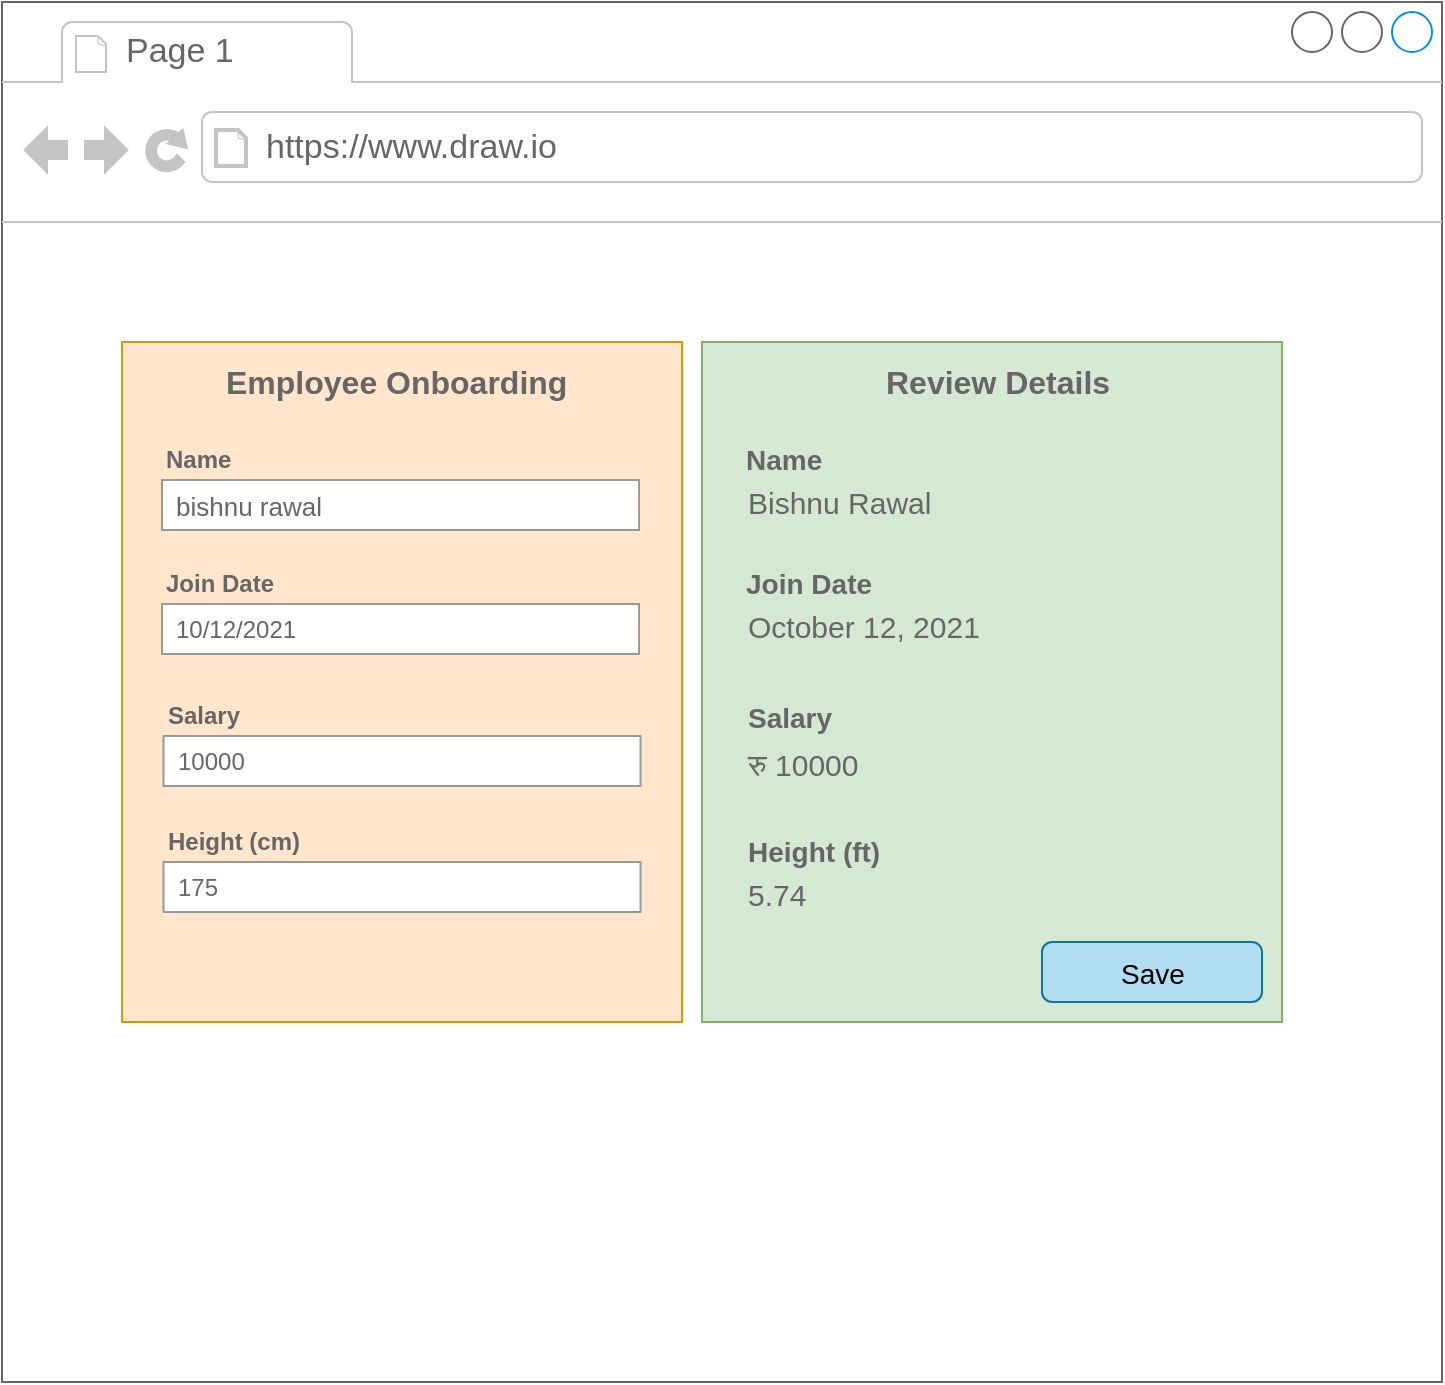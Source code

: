 <mxfile version="21.6.5" type="github" pages="2">
  <diagram id="QfRjNa3fz2MPJ_dg_Rw2" name="pipes">
    <mxGraphModel dx="1050" dy="602" grid="1" gridSize="10" guides="1" tooltips="1" connect="1" arrows="1" fold="1" page="1" pageScale="1" pageWidth="850" pageHeight="1100" math="0" shadow="0">
      <root>
        <mxCell id="0" />
        <mxCell id="1" parent="0" />
        <mxCell id="ANCBs0r0Tn-Sa9Ewb1qD-1" value="" style="strokeWidth=1;shadow=0;dashed=0;align=center;html=1;shape=mxgraph.mockup.containers.browserWindow;rSize=0;strokeColor=#666666;strokeColor2=#008cff;strokeColor3=#c4c4c4;mainText=,;recursiveResize=0;" parent="1" vertex="1">
          <mxGeometry x="80" y="70" width="720" height="690" as="geometry" />
        </mxCell>
        <mxCell id="ANCBs0r0Tn-Sa9Ewb1qD-2" value="Page 1" style="strokeWidth=1;shadow=0;dashed=0;align=center;html=1;shape=mxgraph.mockup.containers.anchor;fontSize=17;fontColor=#666666;align=left;whiteSpace=wrap;" parent="ANCBs0r0Tn-Sa9Ewb1qD-1" vertex="1">
          <mxGeometry x="60" y="12" width="110" height="26" as="geometry" />
        </mxCell>
        <mxCell id="ANCBs0r0Tn-Sa9Ewb1qD-3" value="https://www.draw.io" style="strokeWidth=1;shadow=0;dashed=0;align=center;html=1;shape=mxgraph.mockup.containers.anchor;rSize=0;fontSize=17;fontColor=#666666;align=left;" parent="ANCBs0r0Tn-Sa9Ewb1qD-1" vertex="1">
          <mxGeometry x="130" y="60" width="250" height="26" as="geometry" />
        </mxCell>
        <mxCell id="ANCBs0r0Tn-Sa9Ewb1qD-15" value="" style="strokeWidth=1;shadow=0;dashed=0;align=center;html=1;shape=mxgraph.mockup.forms.rrect;rSize=0;strokeColor=#d79b00;fillColor=#ffe6cc;" parent="ANCBs0r0Tn-Sa9Ewb1qD-1" vertex="1">
          <mxGeometry x="60" y="170" width="280" height="340" as="geometry" />
        </mxCell>
        <mxCell id="ANCBs0r0Tn-Sa9Ewb1qD-16" value="Employee Onboarding" style="strokeWidth=1;shadow=0;dashed=0;align=center;html=1;shape=mxgraph.mockup.forms.anchor;fontSize=16;fontColor=#666666;align=left;resizeWidth=1;spacingLeft=0;fontStyle=1" parent="ANCBs0r0Tn-Sa9Ewb1qD-15" vertex="1">
          <mxGeometry width="186.667" height="20" relative="1" as="geometry">
            <mxPoint x="50" y="10" as="offset" />
          </mxGeometry>
        </mxCell>
        <mxCell id="ANCBs0r0Tn-Sa9Ewb1qD-18" value="&lt;b&gt;Name&lt;/b&gt;" style="strokeWidth=1;shadow=0;dashed=0;align=center;html=1;shape=mxgraph.mockup.forms.anchor;fontSize=12;fontColor=#666666;align=left;resizeWidth=1;spacingLeft=0;" parent="ANCBs0r0Tn-Sa9Ewb1qD-15" vertex="1">
          <mxGeometry width="129.63" height="20" relative="1" as="geometry">
            <mxPoint x="20" y="49" as="offset" />
          </mxGeometry>
        </mxCell>
        <mxCell id="ANCBs0r0Tn-Sa9Ewb1qD-19" value="bishnu rawal" style="strokeWidth=1;shadow=0;dashed=0;align=center;html=1;shape=mxgraph.mockup.forms.rrect;rSize=0;strokeColor=#999999;fontColor=#666666;align=left;spacingLeft=5;resizeWidth=1;fontSize=13;" parent="ANCBs0r0Tn-Sa9Ewb1qD-15" vertex="1">
          <mxGeometry width="238.519" height="25" relative="1" as="geometry">
            <mxPoint x="20" y="69" as="offset" />
          </mxGeometry>
        </mxCell>
        <mxCell id="ANCBs0r0Tn-Sa9Ewb1qD-20" value="Join Date" style="strokeWidth=1;shadow=0;dashed=0;align=center;html=1;shape=mxgraph.mockup.forms.anchor;fontSize=12;fontColor=#666666;align=left;resizeWidth=1;spacingLeft=0;fontStyle=1" parent="ANCBs0r0Tn-Sa9Ewb1qD-15" vertex="1">
          <mxGeometry width="129.63" height="20" relative="1" as="geometry">
            <mxPoint x="20" y="111" as="offset" />
          </mxGeometry>
        </mxCell>
        <mxCell id="ANCBs0r0Tn-Sa9Ewb1qD-21" value="10/12/2021" style="strokeWidth=1;shadow=0;dashed=0;align=center;html=1;shape=mxgraph.mockup.forms.rrect;rSize=0;strokeColor=#999999;fontColor=#666666;align=left;spacingLeft=5;resizeWidth=1;" parent="ANCBs0r0Tn-Sa9Ewb1qD-15" vertex="1">
          <mxGeometry width="238.519" height="25" relative="1" as="geometry">
            <mxPoint x="20" y="131" as="offset" />
          </mxGeometry>
        </mxCell>
        <mxCell id="ANCBs0r0Tn-Sa9Ewb1qD-28" value="Salary" style="strokeWidth=1;shadow=0;dashed=0;align=center;html=1;shape=mxgraph.mockup.forms.anchor;fontSize=12;fontColor=#666666;align=left;resizeWidth=1;spacingLeft=0;fontStyle=1" parent="ANCBs0r0Tn-Sa9Ewb1qD-15" vertex="1">
          <mxGeometry x="20.741" y="177" width="130.024" height="20" as="geometry" />
        </mxCell>
        <mxCell id="ANCBs0r0Tn-Sa9Ewb1qD-29" value="10000" style="strokeWidth=1;shadow=0;dashed=0;align=center;html=1;shape=mxgraph.mockup.forms.rrect;rSize=0;strokeColor=#999999;fontColor=#666666;align=left;spacingLeft=5;resizeWidth=1;" parent="ANCBs0r0Tn-Sa9Ewb1qD-15" vertex="1">
          <mxGeometry x="20.741" y="197" width="238.519" height="25" as="geometry" />
        </mxCell>
        <mxCell id="ANCBs0r0Tn-Sa9Ewb1qD-30" value="Height (cm)" style="strokeWidth=1;shadow=0;dashed=0;align=center;html=1;shape=mxgraph.mockup.forms.anchor;fontSize=12;fontColor=#666666;align=left;resizeWidth=1;spacingLeft=0;fontStyle=1" parent="ANCBs0r0Tn-Sa9Ewb1qD-15" vertex="1">
          <mxGeometry x="20.741" y="240" width="130.024" height="20" as="geometry" />
        </mxCell>
        <mxCell id="ANCBs0r0Tn-Sa9Ewb1qD-31" value="175" style="strokeWidth=1;shadow=0;dashed=0;align=center;html=1;shape=mxgraph.mockup.forms.rrect;rSize=0;strokeColor=#999999;fontColor=#666666;align=left;spacingLeft=5;resizeWidth=1;" parent="ANCBs0r0Tn-Sa9Ewb1qD-15" vertex="1">
          <mxGeometry x="20.741" y="260" width="238.519" height="25" as="geometry" />
        </mxCell>
        <mxCell id="ANCBs0r0Tn-Sa9Ewb1qD-32" value="" style="strokeWidth=1;shadow=0;dashed=0;align=center;html=1;shape=mxgraph.mockup.forms.rrect;rSize=0;strokeColor=#82b366;fillColor=#d5e8d4;labelBackgroundColor=#c6b8b8;" parent="ANCBs0r0Tn-Sa9Ewb1qD-1" vertex="1">
          <mxGeometry x="350" y="170" width="290" height="340" as="geometry" />
        </mxCell>
        <mxCell id="ANCBs0r0Tn-Sa9Ewb1qD-33" value="Review Details" style="strokeWidth=1;shadow=0;dashed=0;align=center;html=1;shape=mxgraph.mockup.forms.anchor;fontSize=16;fontColor=#666666;align=left;resizeWidth=1;spacingLeft=0;fontStyle=1" parent="ANCBs0r0Tn-Sa9Ewb1qD-32" vertex="1">
          <mxGeometry width="161.111" height="20" relative="1" as="geometry">
            <mxPoint x="90" y="10" as="offset" />
          </mxGeometry>
        </mxCell>
        <mxCell id="ANCBs0r0Tn-Sa9Ewb1qD-34" value="&lt;b style=&quot;font-size: 14px;&quot;&gt;Name&lt;/b&gt;" style="strokeWidth=1;shadow=0;dashed=0;align=center;html=1;shape=mxgraph.mockup.forms.anchor;fontSize=14;fontColor=#666666;align=left;resizeWidth=1;spacingLeft=0;" parent="ANCBs0r0Tn-Sa9Ewb1qD-32" vertex="1">
          <mxGeometry width="134.259" height="20" relative="1" as="geometry">
            <mxPoint x="20" y="49" as="offset" />
          </mxGeometry>
        </mxCell>
        <mxCell id="ANCBs0r0Tn-Sa9Ewb1qD-36" value="&lt;font style=&quot;font-size: 14px;&quot;&gt;Join Date&lt;/font&gt;" style="strokeWidth=1;shadow=0;dashed=0;align=center;html=1;shape=mxgraph.mockup.forms.anchor;fontSize=12;fontColor=#666666;align=left;resizeWidth=1;spacingLeft=0;fontStyle=1" parent="ANCBs0r0Tn-Sa9Ewb1qD-32" vertex="1">
          <mxGeometry width="134.259" height="20" relative="1" as="geometry">
            <mxPoint x="20" y="111" as="offset" />
          </mxGeometry>
        </mxCell>
        <mxCell id="ANCBs0r0Tn-Sa9Ewb1qD-38" value="&lt;span style=&quot;font-weight: normal;&quot;&gt;&lt;font style=&quot;font-size: 14px;&quot;&gt;Save&lt;/font&gt;&lt;/span&gt;" style="strokeWidth=1;shadow=0;dashed=0;align=center;html=1;shape=mxgraph.mockup.forms.rrect;rSize=5;strokeColor=#10739e;fillColor=#b1ddf0;fontSize=16;fontStyle=1;" parent="ANCBs0r0Tn-Sa9Ewb1qD-32" vertex="1">
          <mxGeometry y="1" width="110" height="30" relative="1" as="geometry">
            <mxPoint x="170" y="-40" as="offset" />
          </mxGeometry>
        </mxCell>
        <mxCell id="ANCBs0r0Tn-Sa9Ewb1qD-39" value="Salary" style="strokeWidth=1;shadow=0;dashed=0;align=center;html=1;shape=mxgraph.mockup.forms.anchor;fontSize=14;fontColor=#666666;align=left;resizeWidth=1;spacingLeft=0;fontStyle=1" parent="ANCBs0r0Tn-Sa9Ewb1qD-32" vertex="1">
          <mxGeometry x="21.481" y="178" width="134.667" height="20" as="geometry" />
        </mxCell>
        <mxCell id="ANCBs0r0Tn-Sa9Ewb1qD-43" value="&lt;span style=&quot;font-size: 15px;&quot;&gt;Bishnu Rawal&lt;/span&gt;" style="strokeWidth=1;shadow=0;dashed=0;align=center;html=1;shape=mxgraph.mockup.forms.anchor;fontSize=15;fontColor=#666666;align=left;resizeWidth=1;spacingLeft=0;fontStyle=0" parent="ANCBs0r0Tn-Sa9Ewb1qD-32" vertex="1">
          <mxGeometry x="21.481" y="70" width="236.296" height="20" as="geometry" />
        </mxCell>
        <mxCell id="ANCBs0r0Tn-Sa9Ewb1qD-44" value="&lt;span style=&quot;font-size: 15px;&quot;&gt;October 12, 2021&lt;/span&gt;" style="strokeWidth=1;shadow=0;dashed=0;align=center;html=1;shape=mxgraph.mockup.forms.anchor;fontSize=15;fontColor=#666666;align=left;resizeWidth=1;spacingLeft=0;fontStyle=0" parent="ANCBs0r0Tn-Sa9Ewb1qD-32" vertex="1">
          <mxGeometry x="21.481" y="132" width="236.296" height="20" as="geometry" />
        </mxCell>
        <mxCell id="ANCBs0r0Tn-Sa9Ewb1qD-45" value="रु&amp;nbsp;&lt;span style=&quot;font-size: 15px;&quot;&gt;10000&lt;/span&gt;" style="strokeWidth=1;shadow=0;dashed=0;align=center;html=1;shape=mxgraph.mockup.forms.anchor;fontSize=15;fontColor=#666666;align=left;resizeWidth=1;spacingLeft=0;fontStyle=0" parent="ANCBs0r0Tn-Sa9Ewb1qD-32" vertex="1">
          <mxGeometry x="21.481" y="201" width="236.296" height="20" as="geometry" />
        </mxCell>
        <mxCell id="ANCBs0r0Tn-Sa9Ewb1qD-47" value="&lt;span style=&quot;font-size: 15px;&quot;&gt;5.74&lt;/span&gt;" style="strokeWidth=1;shadow=0;dashed=0;align=center;html=1;shape=mxgraph.mockup.forms.anchor;fontSize=15;fontColor=#666666;align=left;resizeWidth=1;spacingLeft=0;fontStyle=0" parent="ANCBs0r0Tn-Sa9Ewb1qD-32" vertex="1">
          <mxGeometry x="21.481" y="266" width="236.296" height="20" as="geometry" />
        </mxCell>
        <mxCell id="ANCBs0r0Tn-Sa9Ewb1qD-48" value="Height (ft)" style="strokeWidth=1;shadow=0;dashed=0;align=center;html=1;shape=mxgraph.mockup.forms.anchor;fontSize=14;fontColor=#666666;align=left;resizeWidth=1;spacingLeft=0;fontStyle=1" parent="ANCBs0r0Tn-Sa9Ewb1qD-32" vertex="1">
          <mxGeometry x="21.481" y="245" width="134.667" height="20" as="geometry" />
        </mxCell>
      </root>
    </mxGraphModel>
  </diagram>
  <diagram id="giAOiQQ0cE3hRcv9j6Lp" name="directives">
    <mxGraphModel dx="1050" dy="602" grid="1" gridSize="10" guides="1" tooltips="1" connect="1" arrows="1" fold="1" page="0" pageScale="1" pageWidth="850" pageHeight="1100" math="0" shadow="0">
      <root>
        <mxCell id="0" />
        <mxCell id="1" parent="0" />
        <mxCell id="sBzS85lGANglPzLfuBB_-1" value="" style="strokeWidth=1;shadow=0;dashed=0;align=center;html=1;shape=mxgraph.mockup.containers.browserWindow;rSize=0;strokeColor=#666666;strokeColor2=#008cff;strokeColor3=#c4c4c4;mainText=,;recursiveResize=0;fontColor=#36a4f2;labelBackgroundColor=#8d7777;imageBackground=#977878;" vertex="1" parent="1">
          <mxGeometry x="100" y="100" width="720" height="620" as="geometry" />
        </mxCell>
        <mxCell id="sBzS85lGANglPzLfuBB_-2" value="Page 1" style="strokeWidth=1;shadow=0;dashed=0;align=center;html=1;shape=mxgraph.mockup.containers.anchor;fontSize=17;fontColor=#666666;align=left;whiteSpace=wrap;" vertex="1" parent="sBzS85lGANglPzLfuBB_-1">
          <mxGeometry x="60" y="12" width="110" height="26" as="geometry" />
        </mxCell>
        <mxCell id="sBzS85lGANglPzLfuBB_-3" value="https://www.draw.io" style="strokeWidth=1;shadow=0;dashed=0;align=center;html=1;shape=mxgraph.mockup.containers.anchor;rSize=0;fontSize=17;fontColor=#666666;align=left;" vertex="1" parent="sBzS85lGANglPzLfuBB_-1">
          <mxGeometry x="130" y="60" width="250" height="26" as="geometry" />
        </mxCell>
        <mxCell id="sBzS85lGANglPzLfuBB_-44" value="" style="shape=image;html=1;verticalAlign=top;verticalLabelPosition=bottom;labelBackgroundColor=#e2c5c5;imageAspect=0;aspect=fixed;image=https://cdn2.iconfinder.com/data/icons/web-development-and-studio/512/118_forest_camping_jungle_tree_pines_camping_camp-128.png;imageBackground=#977878;" vertex="1" parent="sBzS85lGANglPzLfuBB_-1">
          <mxGeometry x="175" y="220" width="370" height="370" as="geometry" />
        </mxCell>
        <mxCell id="sBzS85lGANglPzLfuBB_-45" value="&lt;font style=&quot;font-size: 16px;&quot;&gt;Pine Trees&lt;/font&gt;" style="text;strokeColor=none;fillColor=none;html=1;fontSize=16;fontStyle=1;verticalAlign=middle;align=center;" vertex="1" parent="sBzS85lGANglPzLfuBB_-1">
          <mxGeometry x="310" y="180" width="100" height="40" as="geometry" />
        </mxCell>
        <mxCell id="sBzS85lGANglPzLfuBB_-34" value="" style="html=1;shadow=0;dashed=0;shape=mxgraph.bootstrap.rrect;rSize=5;strokeColor=#DEE2E6;html=1;whiteSpace=wrap;fillColor=#ffffff;fontColor=#0085FC;fontSize=14;" vertex="1" parent="sBzS85lGANglPzLfuBB_-1">
          <mxGeometry x="236" y="140" width="248" height="30" as="geometry" />
        </mxCell>
        <mxCell id="sBzS85lGANglPzLfuBB_-35" value="Prev" style="strokeColor=inherit;fillColor=inherit;gradientColor=inherit;html=1;shadow=0;dashed=0;shape=mxgraph.bootstrap.leftButton;rSize=5;perimeter=none;whiteSpace=wrap;resizeHeight=1;fontColor=#36a4f2;fontSize=14;" vertex="1" parent="sBzS85lGANglPzLfuBB_-34">
          <mxGeometry width="70" height="30" relative="1" as="geometry" />
        </mxCell>
        <mxCell id="sBzS85lGANglPzLfuBB_-36" value="1" style="strokeColor=inherit;fillColor=inherit;gradientColor=inherit;fontColor=inherit;html=1;shadow=0;dashed=0;perimeter=none;whiteSpace=wrap;resizeHeight=1;fontSize=14;" vertex="1" parent="sBzS85lGANglPzLfuBB_-34">
          <mxGeometry width="30" height="30" relative="1" as="geometry">
            <mxPoint x="70" as="offset" />
          </mxGeometry>
        </mxCell>
        <mxCell id="sBzS85lGANglPzLfuBB_-37" value="2" style="html=1;shadow=0;dashed=0;perimeter=none;whiteSpace=wrap;resizeHeight=1;fillColor=#0085FC;strokeColor=none;fontColor=#ffffff;fontSize=14;" vertex="1" parent="sBzS85lGANglPzLfuBB_-34">
          <mxGeometry width="30" height="30" relative="1" as="geometry">
            <mxPoint x="100" as="offset" />
          </mxGeometry>
        </mxCell>
        <mxCell id="sBzS85lGANglPzLfuBB_-38" value="3" style="strokeColor=inherit;fillColor=inherit;gradientColor=inherit;fontColor=inherit;html=1;shadow=0;dashed=0;perimeter=none;whiteSpace=wrap;resizeHeight=1;fontSize=14;" vertex="1" parent="sBzS85lGANglPzLfuBB_-34">
          <mxGeometry width="30" height="30" relative="1" as="geometry">
            <mxPoint x="130" as="offset" />
          </mxGeometry>
        </mxCell>
        <mxCell id="sBzS85lGANglPzLfuBB_-39" value="Next" style="strokeColor=inherit;fillColor=inherit;gradientColor=inherit;fontColor=inherit;html=1;shadow=0;dashed=0;shape=mxgraph.bootstrap.rightButton;rSize=5;perimeter=none;whiteSpace=wrap;resizeHeight=1;fontSize=14;" vertex="1" parent="sBzS85lGANglPzLfuBB_-34">
          <mxGeometry x="1" width="69" height="30" relative="1" as="geometry">
            <mxPoint x="-60" as="offset" />
          </mxGeometry>
        </mxCell>
        <mxCell id="sBzS85lGANglPzLfuBB_-40" value="4" style="strokeColor=inherit;fillColor=inherit;gradientColor=inherit;fontColor=inherit;html=1;shadow=0;dashed=0;perimeter=none;whiteSpace=wrap;resizeHeight=1;fontSize=14;" vertex="1" parent="sBzS85lGANglPzLfuBB_-34">
          <mxGeometry x="158" width="30" height="30" as="geometry" />
        </mxCell>
      </root>
    </mxGraphModel>
  </diagram>
</mxfile>
